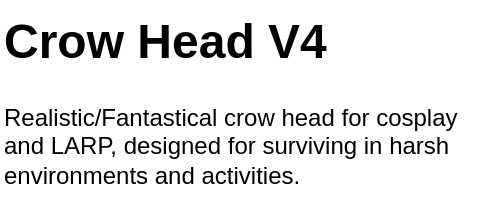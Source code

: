 <mxfile version="26.0.4" pages="6">
  <diagram name="Project Brief" id="McsNOYd1awC_-GSTT8ix">
    <mxGraphModel dx="567" dy="395" grid="1" gridSize="10" guides="1" tooltips="1" connect="1" arrows="1" fold="0" page="1" pageScale="1" pageWidth="280" pageHeight="140" math="0" shadow="0">
      <root>
        <mxCell id="0" />
        <mxCell id="1" parent="0" />
        <mxCell id="jVu8TEHV4Y3cA-Kh5VHd-1" value="&lt;h1 style=&quot;margin-top: 0px;&quot;&gt;Crow Head V4&lt;/h1&gt;&lt;p&gt;Realistic/Fantastical crow head for cosplay and LARP, designed for surviving in harsh environments and activities.&lt;/p&gt;" style="text;html=1;whiteSpace=wrap;overflow=hidden;rounded=0;" parent="1" vertex="1">
          <mxGeometry x="20" y="20" width="240" height="100" as="geometry" />
        </mxCell>
      </root>
    </mxGraphModel>
  </diagram>
  <diagram id="FQ1nKd3-7XS8y8ytSOO6" name="Brainstorm">
    <mxGraphModel dx="683" dy="478" grid="1" gridSize="10" guides="1" tooltips="1" connect="1" arrows="1" fold="1" page="1" pageScale="1" pageWidth="1200" pageHeight="1000" math="0" shadow="0">
      <root>
        <mxCell id="0" />
        <mxCell id="1" parent="0" />
        <mxCell id="fB8kphAJkClSj8zjcW6j-2" value="" style="endArrow=none;html=1;rounded=0;curved=1;" edge="1" parent="1">
          <mxGeometry width="50" height="50" relative="1" as="geometry">
            <mxPoint x="320" y="200" as="sourcePoint" />
            <mxPoint x="660" y="300" as="targetPoint" />
            <Array as="points">
              <mxPoint x="430" y="100" />
              <mxPoint x="580" y="100" />
              <mxPoint x="670" y="190" />
            </Array>
          </mxGeometry>
        </mxCell>
        <mxCell id="fB8kphAJkClSj8zjcW6j-3" value="" style="endArrow=none;html=1;rounded=0;curved=1;" edge="1" parent="1">
          <mxGeometry width="50" height="50" relative="1" as="geometry">
            <mxPoint x="90" y="370" as="sourcePoint" />
            <mxPoint x="320" y="200" as="targetPoint" />
            <Array as="points">
              <mxPoint x="180" y="260" />
            </Array>
          </mxGeometry>
        </mxCell>
        <mxCell id="fB8kphAJkClSj8zjcW6j-4" value="" style="endArrow=none;html=1;rounded=0;curved=1;" edge="1" parent="1">
          <mxGeometry width="50" height="50" relative="1" as="geometry">
            <mxPoint x="90" y="370" as="sourcePoint" />
            <mxPoint x="350" y="390" as="targetPoint" />
            <Array as="points">
              <mxPoint x="200" y="400" />
            </Array>
          </mxGeometry>
        </mxCell>
        <mxCell id="fB8kphAJkClSj8zjcW6j-5" value="" style="endArrow=none;html=1;rounded=0;" edge="1" parent="1">
          <mxGeometry width="50" height="50" relative="1" as="geometry">
            <mxPoint x="350" y="390" as="sourcePoint" />
            <mxPoint x="450" y="400" as="targetPoint" />
          </mxGeometry>
        </mxCell>
        <mxCell id="fB8kphAJkClSj8zjcW6j-6" value="" style="endArrow=none;html=1;rounded=0;curved=1;" edge="1" parent="1">
          <mxGeometry width="50" height="50" relative="1" as="geometry">
            <mxPoint x="450" y="400" as="sourcePoint" />
            <mxPoint x="660" y="300" as="targetPoint" />
            <Array as="points">
              <mxPoint x="510" y="290" />
            </Array>
          </mxGeometry>
        </mxCell>
        <mxCell id="fB8kphAJkClSj8zjcW6j-8" value="" style="endArrow=none;html=1;rounded=0;curved=1;" edge="1" parent="1">
          <mxGeometry width="50" height="50" relative="1" as="geometry">
            <mxPoint x="410" y="310" as="sourcePoint" />
            <mxPoint x="490" y="100" as="targetPoint" />
            <Array as="points">
              <mxPoint x="410" y="270" />
              <mxPoint x="520" y="250" />
            </Array>
          </mxGeometry>
        </mxCell>
        <mxCell id="fB8kphAJkClSj8zjcW6j-9" value="" style="ellipse;whiteSpace=wrap;html=1;aspect=fixed;" vertex="1" parent="1">
          <mxGeometry x="420" y="190" width="80" height="80" as="geometry" />
        </mxCell>
        <mxCell id="fB8kphAJkClSj8zjcW6j-10" value="" style="endArrow=none;html=1;rounded=0;curved=1;" edge="1" parent="1">
          <mxGeometry width="50" height="50" relative="1" as="geometry">
            <mxPoint x="90" y="370" as="sourcePoint" />
            <mxPoint x="520" y="280" as="targetPoint" />
            <Array as="points">
              <mxPoint x="310" y="340" />
            </Array>
          </mxGeometry>
        </mxCell>
        <mxCell id="fB8kphAJkClSj8zjcW6j-11" value="" style="endArrow=none;html=1;rounded=0;curved=1;" edge="1" parent="1">
          <mxGeometry width="50" height="50" relative="1" as="geometry">
            <mxPoint x="520" y="280" as="sourcePoint" />
            <mxPoint x="610" y="300" as="targetPoint" />
            <Array as="points">
              <mxPoint x="590" y="260" />
            </Array>
          </mxGeometry>
        </mxCell>
        <mxCell id="fB8kphAJkClSj8zjcW6j-12" value="" style="endArrow=none;dashed=1;html=1;dashPattern=1 3;strokeWidth=2;rounded=0;curved=1;" edge="1" parent="1">
          <mxGeometry width="50" height="50" relative="1" as="geometry">
            <mxPoint x="350" y="390" as="sourcePoint" />
            <mxPoint x="320" y="200" as="targetPoint" />
            <Array as="points">
              <mxPoint x="480" y="300" />
            </Array>
          </mxGeometry>
        </mxCell>
        <mxCell id="fB8kphAJkClSj8zjcW6j-13" value="Pre Padded" style="text;html=1;align=center;verticalAlign=middle;whiteSpace=wrap;rounded=0;" vertex="1" parent="1">
          <mxGeometry x="450" y="50" width="80" height="20" as="geometry" />
        </mxCell>
        <mxCell id="fB8kphAJkClSj8zjcW6j-14" value="" style="shape=curlyBracket;whiteSpace=wrap;html=1;rounded=1;flipH=1;labelPosition=right;verticalLabelPosition=middle;align=left;verticalAlign=middle;direction=south;" vertex="1" parent="1">
          <mxGeometry x="320" y="70" width="340" height="20" as="geometry" />
        </mxCell>
        <mxCell id="fB8kphAJkClSj8zjcW6j-15" value="Bare" style="text;html=1;align=center;verticalAlign=middle;whiteSpace=wrap;rounded=0;" vertex="1" parent="1">
          <mxGeometry x="160" y="50" width="80" height="20" as="geometry" />
        </mxCell>
        <mxCell id="fB8kphAJkClSj8zjcW6j-16" value="" style="shape=curlyBracket;whiteSpace=wrap;html=1;rounded=1;flipH=1;labelPosition=right;verticalLabelPosition=middle;align=left;verticalAlign=middle;direction=south;" vertex="1" parent="1">
          <mxGeometry x="80" y="70" width="240" height="20" as="geometry" />
        </mxCell>
        <mxCell id="fB8kphAJkClSj8zjcW6j-17" value="Vacuum Formed Beak" style="text;html=1;align=center;verticalAlign=middle;whiteSpace=wrap;rounded=0;" vertex="1" parent="1">
          <mxGeometry x="80" y="190" width="140" height="20" as="geometry" />
        </mxCell>
        <mxCell id="fB8kphAJkClSj8zjcW6j-18" value="" style="endArrow=classic;html=1;rounded=0;" edge="1" parent="1" source="fB8kphAJkClSj8zjcW6j-17">
          <mxGeometry width="50" height="50" relative="1" as="geometry">
            <mxPoint x="220" y="310" as="sourcePoint" />
            <mxPoint x="270" y="260" as="targetPoint" />
          </mxGeometry>
        </mxCell>
        <mxCell id="fB8kphAJkClSj8zjcW6j-19" value="TPU Beak" style="text;html=1;align=center;verticalAlign=middle;whiteSpace=wrap;rounded=0;" vertex="1" parent="1">
          <mxGeometry x="220" y="440" width="60" height="20" as="geometry" />
        </mxCell>
        <mxCell id="fB8kphAJkClSj8zjcW6j-20" value="" style="endArrow=classic;html=1;rounded=0;" edge="1" parent="1" source="fB8kphAJkClSj8zjcW6j-19">
          <mxGeometry width="50" height="50" relative="1" as="geometry">
            <mxPoint x="240" y="420" as="sourcePoint" />
            <mxPoint x="290" y="370" as="targetPoint" />
          </mxGeometry>
        </mxCell>
        <mxCell id="fB8kphAJkClSj8zjcW6j-21" value="TPU &amp;amp; PLA/PETG Structure" style="text;html=1;align=center;verticalAlign=middle;whiteSpace=wrap;rounded=0;" vertex="1" parent="1">
          <mxGeometry x="540" y="350" width="160" height="20" as="geometry" />
        </mxCell>
        <mxCell id="fB8kphAJkClSj8zjcW6j-22" value="" style="endArrow=classic;html=1;rounded=0;" edge="1" parent="1" source="fB8kphAJkClSj8zjcW6j-21">
          <mxGeometry width="50" height="50" relative="1" as="geometry">
            <mxPoint x="550" y="400" as="sourcePoint" />
            <mxPoint x="580" y="240" as="targetPoint" />
          </mxGeometry>
        </mxCell>
      </root>
    </mxGraphModel>
  </diagram>
  <diagram id="bUZLXmtgMYNzwVHecGjF" name="Hardware">
    <mxGraphModel dx="989" dy="692" grid="1" gridSize="10" guides="1" tooltips="1" connect="1" arrows="1" fold="1" page="1" pageScale="1" pageWidth="1200" pageHeight="1000" math="0" shadow="0">
      <root>
        <mxCell id="0" />
        <mxCell id="1" parent="0" />
        <mxCell id="Wk7JkS66D0Gk-N86fPe6-1" value="Features" style="swimlane;fontStyle=0;childLayout=stackLayout;horizontal=1;startSize=20;horizontalStack=0;resizeParent=1;resizeParentMax=0;resizeLast=0;collapsible=0;marginBottom=0;whiteSpace=wrap;html=1;fontFamily=Helvetica;fontSize=11;fontColor=default;labelBackgroundColor=default;rounded=1;" parent="1" vertex="1">
          <mxGeometry x="80" y="80" width="140" height="100" as="geometry" />
        </mxCell>
        <mxCell id="Wk7JkS66D0Gk-N86fPe6-2" value="3D Printed TPU Structure" style="text;strokeColor=none;fillColor=none;align=left;verticalAlign=middle;spacingLeft=4;spacingRight=4;overflow=hidden;points=[[0,0.5],[1,0.5]];portConstraint=eastwest;rotatable=0;whiteSpace=wrap;html=1;fontFamily=Helvetica;fontSize=11;fontColor=default;labelBackgroundColor=default;" parent="Wk7JkS66D0Gk-N86fPe6-1" vertex="1">
          <mxGeometry y="20" width="140" height="20" as="geometry" />
        </mxCell>
        <mxCell id="Wk7JkS66D0Gk-N86fPe6-3" value="Black Replacable Fur" style="text;strokeColor=none;fillColor=none;align=left;verticalAlign=middle;spacingLeft=4;spacingRight=4;overflow=hidden;points=[[0,0.5],[1,0.5]];portConstraint=eastwest;rotatable=0;whiteSpace=wrap;html=1;fontFamily=Helvetica;fontSize=11;fontColor=default;labelBackgroundColor=default;" parent="Wk7JkS66D0Gk-N86fPe6-1" vertex="1">
          <mxGeometry y="40" width="140" height="20" as="geometry" />
        </mxCell>
        <mxCell id="Wk7JkS66D0Gk-N86fPe6-4" value="Vacuum Formed Visor" style="text;strokeColor=none;fillColor=none;align=left;verticalAlign=middle;spacingLeft=4;spacingRight=4;overflow=hidden;points=[[0,0.5],[1,0.5]];portConstraint=eastwest;rotatable=0;whiteSpace=wrap;html=1;fontFamily=Helvetica;fontSize=11;fontColor=default;labelBackgroundColor=default;" parent="Wk7JkS66D0Gk-N86fPe6-1" vertex="1">
          <mxGeometry y="60" width="140" height="20" as="geometry" />
        </mxCell>
        <mxCell id="Wk7JkS66D0Gk-N86fPe6-5" value="Moving Jaw" style="text;strokeColor=none;fillColor=none;align=left;verticalAlign=middle;spacingLeft=4;spacingRight=4;overflow=hidden;points=[[0,0.5],[1,0.5]];portConstraint=eastwest;rotatable=0;whiteSpace=wrap;html=1;fontFamily=Helvetica;fontSize=11;fontColor=default;labelBackgroundColor=default;" parent="Wk7JkS66D0Gk-N86fPe6-1" vertex="1">
          <mxGeometry y="80" width="140" height="20" as="geometry" />
        </mxCell>
        <mxCell id="riNBaC0GnHUOrLskmWit-2" value="&lt;h1 style=&quot;margin-top: 0px;&quot;&gt;TPU Substructure&lt;/h1&gt;&lt;p&gt;A TPU matrix provides a structure in which foam can be mounted whilst allowing air flow through the foam itself. The TPU also can be reinforced with harder plastics such as PLA, PETG or Polycarbonate to allow a more rigid structure.&lt;/p&gt;" style="text;html=1;whiteSpace=wrap;overflow=hidden;rounded=0;" parent="1" vertex="1">
          <mxGeometry x="360" y="120" width="280" height="130" as="geometry" />
        </mxCell>
        <mxCell id="riNBaC0GnHUOrLskmWit-3" value="&lt;h1 style=&quot;margin-top: 0px;&quot;&gt;Material Stack&lt;/h1&gt;&lt;p&gt;The TPU substructure is first as it allows a base for other things to be mounted to it. Then, open cell foam is placed on the inside and outside of the TPU to allow ventillation whilst being worn. On the outer side, Fur Fabric can be attached to the TPU substructure beneath or to the foam.&lt;/p&gt;" style="text;html=1;whiteSpace=wrap;overflow=hidden;rounded=0;" parent="1" vertex="1">
          <mxGeometry x="360" y="270" width="280" height="140" as="geometry" />
        </mxCell>
        <mxCell id="oZ3rwM4Fad7bgqGvzSlf-1" value="&lt;h1 style=&quot;margin-top: 0px;&quot;&gt;Moving Jaw&lt;/h1&gt;&lt;p&gt;Using a magnetically attached physically latched jaw hinge, it allows the user to move the jaw whilst being able to quick detach, for maintanance.&lt;/p&gt;" style="text;html=1;whiteSpace=wrap;overflow=hidden;rounded=0;" vertex="1" parent="1">
          <mxGeometry x="360" y="430" width="280" height="100" as="geometry" />
        </mxCell>
        <mxCell id="XDHBiOuMGhyVMTNIFYJ7-5" value="&lt;h1 style=&quot;margin-top: 0px;&quot;&gt;Overall&lt;/h1&gt;&lt;p&gt;The head is hyper realistic whilst being much lighter than many other heads designed. Its overall purpose is to be worn during combat and urban environments for long times.&lt;/p&gt;" style="text;html=1;whiteSpace=wrap;overflow=hidden;rounded=0;" vertex="1" parent="1">
          <mxGeometry x="680" y="120" width="280" height="120" as="geometry" />
        </mxCell>
      </root>
    </mxGraphModel>
  </diagram>
  <diagram id="PLsl3XGF2N7n7FYVW2_p" name="Software">
    <mxGraphModel dx="1120" dy="1043" grid="1" gridSize="10" guides="1" tooltips="1" connect="1" arrows="1" fold="1" page="1" pageScale="1" pageWidth="1200" pageHeight="1000" math="0" shadow="0">
      <root>
        <mxCell id="0" />
        <mxCell id="1" parent="0" />
        <mxCell id="O1lsgiQMoONT_z9E3lXe-1" value="&lt;h1 style=&quot;margin-top: 0px;&quot;&gt;Software&lt;/h1&gt;&lt;p&gt;Software design and implementation&lt;/p&gt;" style="text;html=1;whiteSpace=wrap;overflow=hidden;rounded=0;" vertex="1" parent="1">
          <mxGeometry x="40" y="40" width="220" height="70" as="geometry" />
        </mxCell>
      </root>
    </mxGraphModel>
  </diagram>
  <diagram id="ONOlR-nf4L4N_zsSdF6O" name="Embedded">
    <mxGraphModel dx="989" dy="692" grid="1" gridSize="10" guides="1" tooltips="1" connect="1" arrows="1" fold="1" page="1" pageScale="1" pageWidth="1200" pageHeight="1000" math="0" shadow="0">
      <root>
        <mxCell id="0" />
        <mxCell id="1" parent="0" />
        <mxCell id="gumwWXWJ7WueEhB_JHZo-2" value="Wanted Features" style="swimlane;fontStyle=0;childLayout=stackLayout;horizontal=1;startSize=20;horizontalStack=0;resizeParent=1;resizeParentMax=0;resizeLast=0;collapsible=0;marginBottom=0;whiteSpace=wrap;html=1;fontFamily=Helvetica;fontSize=11;fontColor=default;labelBackgroundColor=default;rounded=1;" parent="1" vertex="1">
          <mxGeometry x="40" y="40" width="140" height="120" as="geometry" />
        </mxCell>
        <mxCell id="gumwWXWJ7WueEhB_JHZo-3" value="Environmental Lights" style="text;strokeColor=none;fillColor=none;align=left;verticalAlign=middle;spacingLeft=4;spacingRight=4;overflow=hidden;points=[[0,0.5],[1,0.5]];portConstraint=eastwest;rotatable=0;whiteSpace=wrap;html=1;fontFamily=Helvetica;fontSize=11;fontColor=default;labelBackgroundColor=default;" parent="gumwWXWJ7WueEhB_JHZo-2" vertex="1">
          <mxGeometry y="20" width="140" height="20" as="geometry" />
        </mxCell>
        <mxCell id="gumwWXWJ7WueEhB_JHZo-4" value="Glowing Eyes" style="text;strokeColor=none;fillColor=none;align=left;verticalAlign=middle;spacingLeft=4;spacingRight=4;overflow=hidden;points=[[0,0.5],[1,0.5]];portConstraint=eastwest;rotatable=0;whiteSpace=wrap;html=1;fontFamily=Helvetica;fontSize=11;fontColor=default;labelBackgroundColor=default;" parent="gumwWXWJ7WueEhB_JHZo-2" vertex="1">
          <mxGeometry y="40" width="140" height="20" as="geometry" />
        </mxCell>
        <mxCell id="gumwWXWJ7WueEhB_JHZo-7" value="Ventilation Fans" style="text;strokeColor=none;fillColor=none;align=left;verticalAlign=middle;spacingLeft=4;spacingRight=4;overflow=hidden;points=[[0,0.5],[1,0.5]];portConstraint=eastwest;rotatable=0;whiteSpace=wrap;html=1;fontFamily=Helvetica;fontSize=11;fontColor=default;labelBackgroundColor=default;" parent="gumwWXWJ7WueEhB_JHZo-2" vertex="1">
          <mxGeometry y="60" width="140" height="20" as="geometry" />
        </mxCell>
        <mxCell id="gumwWXWJ7WueEhB_JHZo-11" value="Buttons" style="text;strokeColor=none;fillColor=none;align=left;verticalAlign=middle;spacingLeft=4;spacingRight=4;overflow=hidden;points=[[0,0.5],[1,0.5]];portConstraint=eastwest;rotatable=0;whiteSpace=wrap;html=1;fontFamily=Helvetica;fontSize=11;fontColor=default;labelBackgroundColor=default;" parent="gumwWXWJ7WueEhB_JHZo-2" vertex="1">
          <mxGeometry y="80" width="140" height="20" as="geometry" />
        </mxCell>
        <mxCell id="gumwWXWJ7WueEhB_JHZo-9" value="Bluetooth Headphones" style="text;strokeColor=none;fillColor=none;align=left;verticalAlign=middle;spacingLeft=4;spacingRight=4;overflow=hidden;points=[[0,0.5],[1,0.5]];portConstraint=eastwest;rotatable=0;whiteSpace=wrap;html=1;fontFamily=Helvetica;fontSize=11;fontColor=default;labelBackgroundColor=default;" parent="gumwWXWJ7WueEhB_JHZo-2" vertex="1">
          <mxGeometry y="100" width="140" height="20" as="geometry" />
        </mxCell>
        <mxCell id="O8Etapz_-3tgbc7j2niu-1" value="MCB" style="rounded=1;whiteSpace=wrap;html=1;" vertex="1" parent="1">
          <mxGeometry x="400" y="160" width="120" height="60" as="geometry" />
        </mxCell>
        <mxCell id="O8Etapz_-3tgbc7j2niu-35" style="edgeStyle=orthogonalEdgeStyle;rounded=0;orthogonalLoop=1;jettySize=auto;html=1;exitX=1;exitY=0.5;exitDx=0;exitDy=0;entryX=0;entryY=0.5;entryDx=0;entryDy=0;" edge="1" parent="1" source="O8Etapz_-3tgbc7j2niu-1" target="O8Etapz_-3tgbc7j2niu-11">
          <mxGeometry relative="1" as="geometry">
            <mxPoint x="560" y="190" as="sourcePoint" />
          </mxGeometry>
        </mxCell>
        <mxCell id="O8Etapz_-3tgbc7j2niu-36" style="edgeStyle=orthogonalEdgeStyle;rounded=0;orthogonalLoop=1;jettySize=auto;html=1;exitX=1;exitY=0.25;exitDx=0;exitDy=0;entryX=0;entryY=0.5;entryDx=0;entryDy=0;" edge="1" parent="1" source="O8Etapz_-3tgbc7j2niu-1" target="O8Etapz_-3tgbc7j2niu-10">
          <mxGeometry relative="1" as="geometry">
            <mxPoint x="560" y="175" as="sourcePoint" />
          </mxGeometry>
        </mxCell>
        <mxCell id="O8Etapz_-3tgbc7j2niu-38" style="edgeStyle=orthogonalEdgeStyle;rounded=0;orthogonalLoop=1;jettySize=auto;html=1;exitX=0.5;exitY=0;exitDx=0;exitDy=0;entryX=0;entryY=0.5;entryDx=0;entryDy=0;" edge="1" parent="1" source="O8Etapz_-3tgbc7j2niu-1" target="O8Etapz_-3tgbc7j2niu-9">
          <mxGeometry relative="1" as="geometry">
            <mxPoint x="500" y="160" as="sourcePoint" />
          </mxGeometry>
        </mxCell>
        <mxCell id="O8Etapz_-3tgbc7j2niu-41" style="edgeStyle=orthogonalEdgeStyle;rounded=0;orthogonalLoop=1;jettySize=auto;html=1;exitX=1;exitY=0.5;exitDx=0;exitDy=0;entryX=0.5;entryY=0;entryDx=0;entryDy=0;" edge="1" parent="1" source="O8Etapz_-3tgbc7j2niu-6" target="O8Etapz_-3tgbc7j2niu-9">
          <mxGeometry relative="1" as="geometry" />
        </mxCell>
        <mxCell id="O8Etapz_-3tgbc7j2niu-42" style="edgeStyle=orthogonalEdgeStyle;rounded=0;orthogonalLoop=1;jettySize=auto;html=1;exitX=0.25;exitY=1;exitDx=0;exitDy=0;entryX=0.25;entryY=0;entryDx=0;entryDy=0;" edge="1" parent="1" source="O8Etapz_-3tgbc7j2niu-6" target="O8Etapz_-3tgbc7j2niu-1">
          <mxGeometry relative="1" as="geometry" />
        </mxCell>
        <mxCell id="O8Etapz_-3tgbc7j2niu-6" value="Liion BMS" style="rounded=1;whiteSpace=wrap;html=1;" vertex="1" parent="1">
          <mxGeometry x="400" y="40" width="120" height="60" as="geometry" />
        </mxCell>
        <mxCell id="O8Etapz_-3tgbc7j2niu-9" value="Environmental Lights" style="rounded=1;whiteSpace=wrap;html=1;absoluteArcSize=1;arcSize=6;" vertex="1" parent="1">
          <mxGeometry x="600" y="120" width="120" height="20" as="geometry" />
        </mxCell>
        <mxCell id="O8Etapz_-3tgbc7j2niu-40" style="edgeStyle=orthogonalEdgeStyle;rounded=0;orthogonalLoop=1;jettySize=auto;html=1;exitX=1;exitY=0.5;exitDx=0;exitDy=0;entryX=0;entryY=0.5;entryDx=0;entryDy=0;" edge="1" parent="1" source="O8Etapz_-3tgbc7j2niu-10" target="O8Etapz_-3tgbc7j2niu-39">
          <mxGeometry relative="1" as="geometry" />
        </mxCell>
        <mxCell id="O8Etapz_-3tgbc7j2niu-10" value="Eyes Glow" style="rounded=1;whiteSpace=wrap;html=1;absoluteArcSize=1;arcSize=6;" vertex="1" parent="1">
          <mxGeometry x="600" y="150" width="120" height="20" as="geometry" />
        </mxCell>
        <mxCell id="O8Etapz_-3tgbc7j2niu-11" value="Fans" style="rounded=1;whiteSpace=wrap;html=1;absoluteArcSize=1;arcSize=6;" vertex="1" parent="1">
          <mxGeometry x="600" y="180" width="120" height="20" as="geometry" />
        </mxCell>
        <mxCell id="O8Etapz_-3tgbc7j2niu-47" style="edgeStyle=orthogonalEdgeStyle;rounded=0;orthogonalLoop=1;jettySize=auto;html=1;exitX=0;exitY=0.5;exitDx=0;exitDy=0;entryX=1;entryY=0.75;entryDx=0;entryDy=0;" edge="1" parent="1" source="O8Etapz_-3tgbc7j2niu-16" target="O8Etapz_-3tgbc7j2niu-1">
          <mxGeometry relative="1" as="geometry" />
        </mxCell>
        <mxCell id="O8Etapz_-3tgbc7j2niu-16" value="1x Button" style="rounded=1;whiteSpace=wrap;html=1;absoluteArcSize=1;arcSize=6;" vertex="1" parent="1">
          <mxGeometry x="600" y="210" width="120" height="20" as="geometry" />
        </mxCell>
        <mxCell id="O8Etapz_-3tgbc7j2niu-21" value="Button Sequences" style="swimlane;fontStyle=0;childLayout=stackLayout;horizontal=1;startSize=20;horizontalStack=0;resizeParent=1;resizeParentMax=0;resizeLast=0;collapsible=0;marginBottom=0;whiteSpace=wrap;html=1;fontFamily=Helvetica;fontSize=11;fontColor=default;labelBackgroundColor=default;" vertex="1" parent="1">
          <mxGeometry x="520" y="280" width="100" height="140" as="geometry" />
        </mxCell>
        <mxCell id="O8Etapz_-3tgbc7j2niu-22" value="Tap" style="text;strokeColor=none;fillColor=none;align=left;verticalAlign=middle;spacingLeft=4;spacingRight=4;overflow=hidden;points=[[0,0.5],[1,0.5]];portConstraint=eastwest;rotatable=0;whiteSpace=wrap;html=1;fontFamily=Helvetica;fontSize=11;fontColor=default;labelBackgroundColor=default;" vertex="1" parent="O8Etapz_-3tgbc7j2niu-21">
          <mxGeometry y="20" width="100" height="20" as="geometry" />
        </mxCell>
        <mxCell id="O8Etapz_-3tgbc7j2niu-23" value="Tap" style="text;strokeColor=none;fillColor=none;align=left;verticalAlign=middle;spacingLeft=4;spacingRight=4;overflow=hidden;points=[[0,0.5],[1,0.5]];portConstraint=eastwest;rotatable=0;whiteSpace=wrap;html=1;fontFamily=Helvetica;fontSize=11;fontColor=default;labelBackgroundColor=default;" vertex="1" parent="O8Etapz_-3tgbc7j2niu-21">
          <mxGeometry y="40" width="100" height="20" as="geometry" />
        </mxCell>
        <mxCell id="O8Etapz_-3tgbc7j2niu-24" value="Hold" style="text;strokeColor=none;fillColor=none;align=left;verticalAlign=middle;spacingLeft=4;spacingRight=4;overflow=hidden;points=[[0,0.5],[1,0.5]];portConstraint=eastwest;rotatable=0;whiteSpace=wrap;html=1;fontFamily=Helvetica;fontSize=11;fontColor=default;labelBackgroundColor=default;" vertex="1" parent="O8Etapz_-3tgbc7j2niu-21">
          <mxGeometry y="60" width="100" height="20" as="geometry" />
        </mxCell>
        <mxCell id="O8Etapz_-3tgbc7j2niu-29" value="Tap Hold" style="text;strokeColor=none;fillColor=none;align=left;verticalAlign=middle;spacingLeft=4;spacingRight=4;overflow=hidden;points=[[0,0.5],[1,0.5]];portConstraint=eastwest;rotatable=0;whiteSpace=wrap;html=1;fontFamily=Helvetica;fontSize=11;fontColor=default;labelBackgroundColor=default;" vertex="1" parent="O8Etapz_-3tgbc7j2niu-21">
          <mxGeometry y="80" width="100" height="20" as="geometry" />
        </mxCell>
        <mxCell id="O8Etapz_-3tgbc7j2niu-31" value="Tap Tap Hold" style="text;strokeColor=none;fillColor=none;align=left;verticalAlign=middle;spacingLeft=4;spacingRight=4;overflow=hidden;points=[[0,0.5],[1,0.5]];portConstraint=eastwest;rotatable=0;whiteSpace=wrap;html=1;fontFamily=Helvetica;fontSize=11;fontColor=default;labelBackgroundColor=default;" vertex="1" parent="O8Etapz_-3tgbc7j2niu-21">
          <mxGeometry y="100" width="100" height="20" as="geometry" />
        </mxCell>
        <mxCell id="O8Etapz_-3tgbc7j2niu-33" value="Tap Tap Tap" style="text;strokeColor=none;fillColor=none;align=left;verticalAlign=middle;spacingLeft=4;spacingRight=4;overflow=hidden;points=[[0,0.5],[1,0.5]];portConstraint=eastwest;rotatable=0;whiteSpace=wrap;html=1;fontFamily=Helvetica;fontSize=11;fontColor=default;labelBackgroundColor=default;" vertex="1" parent="O8Etapz_-3tgbc7j2niu-21">
          <mxGeometry y="120" width="100" height="20" as="geometry" />
        </mxCell>
        <mxCell id="O8Etapz_-3tgbc7j2niu-25" value="Button Function" style="swimlane;fontStyle=0;childLayout=stackLayout;horizontal=1;startSize=20;horizontalStack=0;resizeParent=1;resizeParentMax=0;resizeLast=0;collapsible=0;marginBottom=0;whiteSpace=wrap;html=1;fontFamily=Helvetica;fontSize=11;fontColor=default;labelBackgroundColor=default;" vertex="1" parent="1">
          <mxGeometry x="620" y="280" width="140" height="140" as="geometry" />
        </mxCell>
        <mxCell id="O8Etapz_-3tgbc7j2niu-26" value="Turn System On" style="text;strokeColor=none;fillColor=none;align=left;verticalAlign=middle;spacingLeft=4;spacingRight=4;overflow=hidden;points=[[0,0.5],[1,0.5]];portConstraint=eastwest;rotatable=0;whiteSpace=wrap;html=1;fontFamily=Helvetica;fontSize=11;fontColor=default;labelBackgroundColor=default;" vertex="1" parent="O8Etapz_-3tgbc7j2niu-25">
          <mxGeometry y="20" width="140" height="20" as="geometry" />
        </mxCell>
        <mxCell id="O8Etapz_-3tgbc7j2niu-27" value="Mode/Anim Change" style="text;strokeColor=none;fillColor=none;align=left;verticalAlign=middle;spacingLeft=4;spacingRight=4;overflow=hidden;points=[[0,0.5],[1,0.5]];portConstraint=eastwest;rotatable=0;whiteSpace=wrap;html=1;fontFamily=Helvetica;fontSize=11;fontColor=default;labelBackgroundColor=default;" vertex="1" parent="O8Etapz_-3tgbc7j2niu-25">
          <mxGeometry y="40" width="140" height="20" as="geometry" />
        </mxCell>
        <mxCell id="O8Etapz_-3tgbc7j2niu-28" value="Turn System Off" style="text;strokeColor=none;fillColor=none;align=left;verticalAlign=middle;spacingLeft=4;spacingRight=4;overflow=hidden;points=[[0,0.5],[1,0.5]];portConstraint=eastwest;rotatable=0;whiteSpace=wrap;html=1;fontFamily=Helvetica;fontSize=11;fontColor=default;labelBackgroundColor=default;" vertex="1" parent="O8Etapz_-3tgbc7j2niu-25">
          <mxGeometry y="60" width="140" height="20" as="geometry" />
        </mxCell>
        <mxCell id="O8Etapz_-3tgbc7j2niu-30" value="Env Lights ++" style="text;strokeColor=none;fillColor=none;align=left;verticalAlign=middle;spacingLeft=4;spacingRight=4;overflow=hidden;points=[[0,0.5],[1,0.5]];portConstraint=eastwest;rotatable=0;whiteSpace=wrap;html=1;fontFamily=Helvetica;fontSize=11;fontColor=default;labelBackgroundColor=default;" vertex="1" parent="O8Etapz_-3tgbc7j2niu-25">
          <mxGeometry y="80" width="140" height="20" as="geometry" />
        </mxCell>
        <mxCell id="O8Etapz_-3tgbc7j2niu-32" value="Env Lights --" style="text;strokeColor=none;fillColor=none;align=left;verticalAlign=middle;spacingLeft=4;spacingRight=4;overflow=hidden;points=[[0,0.5],[1,0.5]];portConstraint=eastwest;rotatable=0;whiteSpace=wrap;html=1;fontFamily=Helvetica;fontSize=11;fontColor=default;labelBackgroundColor=default;" vertex="1" parent="O8Etapz_-3tgbc7j2niu-25">
          <mxGeometry y="100" width="140" height="20" as="geometry" />
        </mxCell>
        <mxCell id="O8Etapz_-3tgbc7j2niu-34" value="Env Off/On" style="text;strokeColor=none;fillColor=none;align=left;verticalAlign=middle;spacingLeft=4;spacingRight=4;overflow=hidden;points=[[0,0.5],[1,0.5]];portConstraint=eastwest;rotatable=0;whiteSpace=wrap;html=1;fontFamily=Helvetica;fontSize=11;fontColor=default;labelBackgroundColor=default;" vertex="1" parent="O8Etapz_-3tgbc7j2niu-25">
          <mxGeometry y="120" width="140" height="20" as="geometry" />
        </mxCell>
        <mxCell id="O8Etapz_-3tgbc7j2niu-49" style="edgeStyle=orthogonalEdgeStyle;rounded=0;orthogonalLoop=1;jettySize=auto;html=1;exitX=1;exitY=0.5;exitDx=0;exitDy=0;entryX=0;entryY=0.5;entryDx=0;entryDy=0;" edge="1" parent="1" source="O8Etapz_-3tgbc7j2niu-39" target="O8Etapz_-3tgbc7j2niu-48">
          <mxGeometry relative="1" as="geometry" />
        </mxCell>
        <mxCell id="O8Etapz_-3tgbc7j2niu-39" value="Mode LED" style="rounded=1;whiteSpace=wrap;html=1;absoluteArcSize=1;arcSize=6;" vertex="1" parent="1">
          <mxGeometry x="760" y="150" width="120" height="20" as="geometry" />
        </mxCell>
        <mxCell id="O8Etapz_-3tgbc7j2niu-45" style="edgeStyle=orthogonalEdgeStyle;rounded=0;orthogonalLoop=1;jettySize=auto;html=1;exitX=1;exitY=0.5;exitDx=0;exitDy=0;entryX=0;entryY=0.5;entryDx=0;entryDy=0;startArrow=classic;startFill=1;" edge="1" parent="1" source="O8Etapz_-3tgbc7j2niu-44" target="O8Etapz_-3tgbc7j2niu-1">
          <mxGeometry relative="1" as="geometry" />
        </mxCell>
        <mxCell id="O8Etapz_-3tgbc7j2niu-46" style="edgeStyle=orthogonalEdgeStyle;rounded=0;orthogonalLoop=1;jettySize=auto;html=1;exitX=1;exitY=0.25;exitDx=0;exitDy=0;entryX=0;entryY=0.5;entryDx=0;entryDy=0;startArrow=classic;startFill=1;" edge="1" parent="1" source="O8Etapz_-3tgbc7j2niu-44" target="O8Etapz_-3tgbc7j2niu-6">
          <mxGeometry relative="1" as="geometry" />
        </mxCell>
        <mxCell id="O8Etapz_-3tgbc7j2niu-44" value="USBC" style="rounded=1;whiteSpace=wrap;html=1;" vertex="1" parent="1">
          <mxGeometry x="240" y="160" width="120" height="60" as="geometry" />
        </mxCell>
        <mxCell id="O8Etapz_-3tgbc7j2niu-48" value="Button Seq LEDs" style="rounded=1;whiteSpace=wrap;html=1;absoluteArcSize=1;arcSize=6;" vertex="1" parent="1">
          <mxGeometry x="920" y="150" width="120" height="20" as="geometry" />
        </mxCell>
        <mxCell id="O8Etapz_-3tgbc7j2niu-54" style="edgeStyle=orthogonalEdgeStyle;rounded=0;orthogonalLoop=1;jettySize=auto;html=1;exitX=1;exitY=0.25;exitDx=0;exitDy=0;entryX=0;entryY=0.5;entryDx=0;entryDy=0;" edge="1" parent="1" source="O8Etapz_-3tgbc7j2niu-51" target="O8Etapz_-3tgbc7j2niu-53">
          <mxGeometry relative="1" as="geometry" />
        </mxCell>
        <mxCell id="O8Etapz_-3tgbc7j2niu-55" style="edgeStyle=orthogonalEdgeStyle;rounded=0;orthogonalLoop=1;jettySize=auto;html=1;exitX=1;exitY=0.5;exitDx=0;exitDy=0;entryX=0;entryY=0.5;entryDx=0;entryDy=0;" edge="1" parent="1" source="O8Etapz_-3tgbc7j2niu-51" target="O8Etapz_-3tgbc7j2niu-52">
          <mxGeometry relative="1" as="geometry" />
        </mxCell>
        <mxCell id="O8Etapz_-3tgbc7j2niu-51" value="BLE Transceiver" style="rounded=1;whiteSpace=wrap;html=1;" vertex="1" parent="1">
          <mxGeometry x="240" y="520" width="120" height="60" as="geometry" />
        </mxCell>
        <mxCell id="O8Etapz_-3tgbc7j2niu-52" value="Microphone" style="rounded=1;whiteSpace=wrap;html=1;" vertex="1" parent="1">
          <mxGeometry x="420" y="540" width="120" height="20" as="geometry" />
        </mxCell>
        <mxCell id="O8Etapz_-3tgbc7j2niu-53" value="Speakers" style="rounded=1;whiteSpace=wrap;html=1;" vertex="1" parent="1">
          <mxGeometry x="420" y="510" width="120" height="20" as="geometry" />
        </mxCell>
        <mxCell id="O8Etapz_-3tgbc7j2niu-58" style="edgeStyle=orthogonalEdgeStyle;rounded=0;orthogonalLoop=1;jettySize=auto;html=1;exitX=0;exitY=0.5;exitDx=0;exitDy=0;entryX=1;entryY=0.75;entryDx=0;entryDy=0;" edge="1" parent="1" source="O8Etapz_-3tgbc7j2niu-56" target="O8Etapz_-3tgbc7j2niu-51">
          <mxGeometry relative="1" as="geometry" />
        </mxCell>
        <mxCell id="O8Etapz_-3tgbc7j2niu-56" value="3x Buttons" style="rounded=1;whiteSpace=wrap;html=1;" vertex="1" parent="1">
          <mxGeometry x="420" y="570" width="120" height="20" as="geometry" />
        </mxCell>
        <mxCell id="O8Etapz_-3tgbc7j2niu-59" value="Button Functions" style="swimlane;fontStyle=0;childLayout=stackLayout;horizontal=1;startSize=20;horizontalStack=0;resizeParent=1;resizeParentMax=0;resizeLast=0;collapsible=0;marginBottom=0;whiteSpace=wrap;html=1;fontFamily=Helvetica;fontSize=11;fontColor=default;labelBackgroundColor=default;rounded=1;" vertex="1" parent="1">
          <mxGeometry x="580" y="510" width="140" height="80" as="geometry" />
        </mxCell>
        <mxCell id="O8Etapz_-3tgbc7j2niu-60" value="1: Up Volume" style="text;strokeColor=none;fillColor=none;align=left;verticalAlign=middle;spacingLeft=4;spacingRight=4;overflow=hidden;points=[[0,0.5],[1,0.5]];portConstraint=eastwest;rotatable=0;whiteSpace=wrap;html=1;fontFamily=Helvetica;fontSize=11;fontColor=default;labelBackgroundColor=default;" vertex="1" parent="O8Etapz_-3tgbc7j2niu-59">
          <mxGeometry y="20" width="140" height="20" as="geometry" />
        </mxCell>
        <mxCell id="O8Etapz_-3tgbc7j2niu-61" value="2: Play/Pause/Next/Prev" style="text;strokeColor=none;fillColor=none;align=left;verticalAlign=middle;spacingLeft=4;spacingRight=4;overflow=hidden;points=[[0,0.5],[1,0.5]];portConstraint=eastwest;rotatable=0;whiteSpace=wrap;html=1;fontFamily=Helvetica;fontSize=11;fontColor=default;labelBackgroundColor=default;" vertex="1" parent="O8Etapz_-3tgbc7j2niu-59">
          <mxGeometry y="40" width="140" height="20" as="geometry" />
        </mxCell>
        <mxCell id="O8Etapz_-3tgbc7j2niu-62" value="3: Down Volume" style="text;strokeColor=none;fillColor=none;align=left;verticalAlign=middle;spacingLeft=4;spacingRight=4;overflow=hidden;points=[[0,0.5],[1,0.5]];portConstraint=eastwest;rotatable=0;whiteSpace=wrap;html=1;fontFamily=Helvetica;fontSize=11;fontColor=default;labelBackgroundColor=default;" vertex="1" parent="O8Etapz_-3tgbc7j2niu-59">
          <mxGeometry y="60" width="140" height="20" as="geometry" />
        </mxCell>
      </root>
    </mxGraphModel>
  </diagram>
  <diagram id="BfkG9xM3Ei5bP7VQ1RNh" name="System">
    <mxGraphModel dx="1120" dy="1043" grid="1" gridSize="10" guides="1" tooltips="1" connect="1" arrows="1" fold="1" page="1" pageScale="1" pageWidth="1200" pageHeight="1000" math="0" shadow="0">
      <root>
        <mxCell id="0" />
        <mxCell id="1" parent="0" />
        <mxCell id="n4R0kfJeCWXGuMW6Snkg-1" value="&lt;h1 style=&quot;margin-top: 0px;&quot;&gt;Overall System&lt;/h1&gt;&lt;p&gt;Combination of hardware, software and embedded systems where the overall performing proceedures are designed&lt;/p&gt;" style="text;html=1;whiteSpace=wrap;overflow=hidden;rounded=0;" vertex="1" parent="1">
          <mxGeometry x="40" y="40" width="340" height="80" as="geometry" />
        </mxCell>
      </root>
    </mxGraphModel>
  </diagram>
</mxfile>
